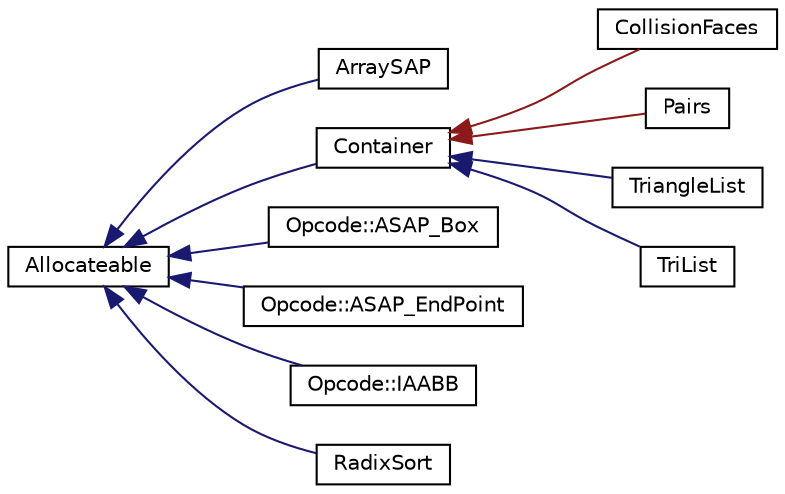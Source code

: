 digraph "Graphical Class Hierarchy"
{
  edge [fontname="Helvetica",fontsize="10",labelfontname="Helvetica",labelfontsize="10"];
  node [fontname="Helvetica",fontsize="10",shape=record];
  rankdir="LR";
  Node1 [label="Allocateable",height=0.2,width=0.4,color="black", fillcolor="white", style="filled",URL="$class_allocateable.html"];
  Node1 -> Node2 [dir="back",color="midnightblue",fontsize="10",style="solid",fontname="Helvetica"];
  Node2 [label="ArraySAP",height=0.2,width=0.4,color="black", fillcolor="white", style="filled",URL="$class_array_s_a_p.html"];
  Node1 -> Node3 [dir="back",color="midnightblue",fontsize="10",style="solid",fontname="Helvetica"];
  Node3 [label="Container",height=0.2,width=0.4,color="black", fillcolor="white", style="filled",URL="$class_container.html"];
  Node3 -> Node4 [dir="back",color="firebrick4",fontsize="10",style="solid",fontname="Helvetica"];
  Node4 [label="CollisionFaces",height=0.2,width=0.4,color="black", fillcolor="white", style="filled",URL="$class_collision_faces.html"];
  Node3 -> Node5 [dir="back",color="firebrick4",fontsize="10",style="solid",fontname="Helvetica"];
  Node5 [label="Pairs",height=0.2,width=0.4,color="black", fillcolor="white", style="filled",URL="$class_pairs.html"];
  Node3 -> Node6 [dir="back",color="midnightblue",fontsize="10",style="solid",fontname="Helvetica"];
  Node6 [label="TriangleList",height=0.2,width=0.4,color="black", fillcolor="white", style="filled",URL="$class_triangle_list.html"];
  Node3 -> Node7 [dir="back",color="midnightblue",fontsize="10",style="solid",fontname="Helvetica"];
  Node7 [label="TriList",height=0.2,width=0.4,color="black", fillcolor="white", style="filled",URL="$class_tri_list.html"];
  Node1 -> Node8 [dir="back",color="midnightblue",fontsize="10",style="solid",fontname="Helvetica"];
  Node8 [label="Opcode::ASAP_Box",height=0.2,width=0.4,color="black", fillcolor="white", style="filled",URL="$class_opcode_1_1_a_s_a_p___box.html"];
  Node1 -> Node9 [dir="back",color="midnightblue",fontsize="10",style="solid",fontname="Helvetica"];
  Node9 [label="Opcode::ASAP_EndPoint",height=0.2,width=0.4,color="black", fillcolor="white", style="filled",URL="$class_opcode_1_1_a_s_a_p___end_point.html"];
  Node1 -> Node10 [dir="back",color="midnightblue",fontsize="10",style="solid",fontname="Helvetica"];
  Node10 [label="Opcode::IAABB",height=0.2,width=0.4,color="black", fillcolor="white", style="filled",URL="$struct_opcode_1_1_i_a_a_b_b.html"];
  Node1 -> Node11 [dir="back",color="midnightblue",fontsize="10",style="solid",fontname="Helvetica"];
  Node11 [label="RadixSort",height=0.2,width=0.4,color="black", fillcolor="white", style="filled",URL="$class_radix_sort.html"];
}
